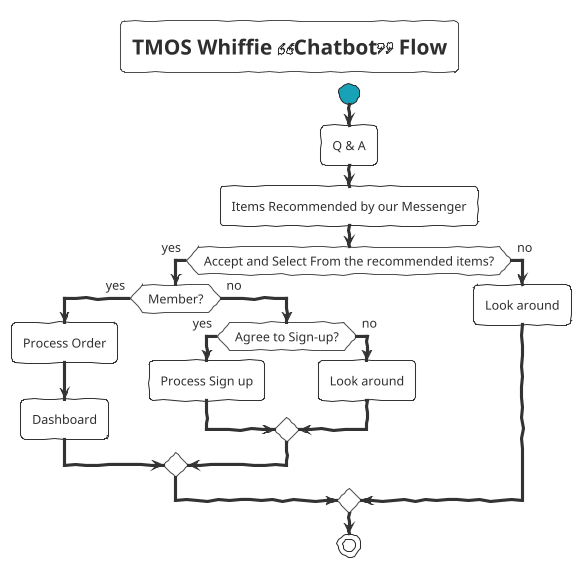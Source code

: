 @startuml
!theme sketchy-outline
title: <size:20>TMOS Whiffie <&double-quote-serif-left>Chatbot<&double-quote-serif-right> Flow</size>

start

:Q & A;
:Items Recommended by our Messenger;
if (Accept and Select From the recommended items?) then (yes)

    if (Member?) then (yes)
        :Process Order;
        :Dashboard;
    else (no)
        if (Agree to Sign-up?) then (yes)
            :Process Sign up;
        else (no)
            :Look around;
        endif

    endif

else (no)
    :Look around;
endif

stop
@enduml